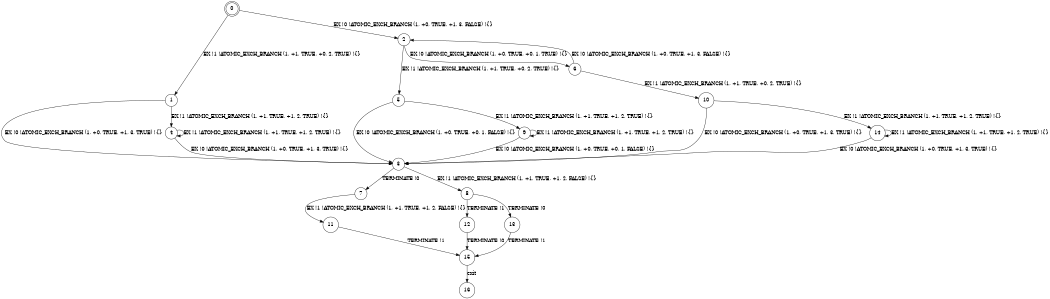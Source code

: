 digraph BCG {
size = "7, 10.5";
center = TRUE;
node [shape = circle];
0 [peripheries = 2];
0 -> 1 [label = "EX !1 !ATOMIC_EXCH_BRANCH (1, +1, TRUE, +0, 2, TRUE) !{}"];
0 -> 2 [label = "EX !0 !ATOMIC_EXCH_BRANCH (1, +0, TRUE, +1, 3, FALSE) !{}"];
1 -> 3 [label = "EX !0 !ATOMIC_EXCH_BRANCH (1, +0, TRUE, +1, 3, TRUE) !{}"];
1 -> 4 [label = "EX !1 !ATOMIC_EXCH_BRANCH (1, +1, TRUE, +1, 2, TRUE) !{}"];
2 -> 5 [label = "EX !1 !ATOMIC_EXCH_BRANCH (1, +1, TRUE, +0, 2, TRUE) !{}"];
2 -> 6 [label = "EX !0 !ATOMIC_EXCH_BRANCH (1, +0, TRUE, +0, 1, TRUE) !{}"];
3 -> 7 [label = "TERMINATE !0"];
3 -> 8 [label = "EX !1 !ATOMIC_EXCH_BRANCH (1, +1, TRUE, +1, 2, FALSE) !{}"];
4 -> 3 [label = "EX !0 !ATOMIC_EXCH_BRANCH (1, +0, TRUE, +1, 3, TRUE) !{}"];
4 -> 4 [label = "EX !1 !ATOMIC_EXCH_BRANCH (1, +1, TRUE, +1, 2, TRUE) !{}"];
5 -> 9 [label = "EX !1 !ATOMIC_EXCH_BRANCH (1, +1, TRUE, +1, 2, TRUE) !{}"];
5 -> 3 [label = "EX !0 !ATOMIC_EXCH_BRANCH (1, +0, TRUE, +0, 1, FALSE) !{}"];
6 -> 10 [label = "EX !1 !ATOMIC_EXCH_BRANCH (1, +1, TRUE, +0, 2, TRUE) !{}"];
6 -> 2 [label = "EX !0 !ATOMIC_EXCH_BRANCH (1, +0, TRUE, +1, 3, FALSE) !{}"];
7 -> 11 [label = "EX !1 !ATOMIC_EXCH_BRANCH (1, +1, TRUE, +1, 2, FALSE) !{}"];
8 -> 12 [label = "TERMINATE !1"];
8 -> 13 [label = "TERMINATE !0"];
9 -> 9 [label = "EX !1 !ATOMIC_EXCH_BRANCH (1, +1, TRUE, +1, 2, TRUE) !{}"];
9 -> 3 [label = "EX !0 !ATOMIC_EXCH_BRANCH (1, +0, TRUE, +0, 1, FALSE) !{}"];
10 -> 14 [label = "EX !1 !ATOMIC_EXCH_BRANCH (1, +1, TRUE, +1, 2, TRUE) !{}"];
10 -> 3 [label = "EX !0 !ATOMIC_EXCH_BRANCH (1, +0, TRUE, +1, 3, TRUE) !{}"];
11 -> 15 [label = "TERMINATE !1"];
12 -> 15 [label = "TERMINATE !0"];
13 -> 15 [label = "TERMINATE !1"];
14 -> 14 [label = "EX !1 !ATOMIC_EXCH_BRANCH (1, +1, TRUE, +1, 2, TRUE) !{}"];
14 -> 3 [label = "EX !0 !ATOMIC_EXCH_BRANCH (1, +0, TRUE, +1, 3, TRUE) !{}"];
15 -> 16 [label = "exit"];
}
